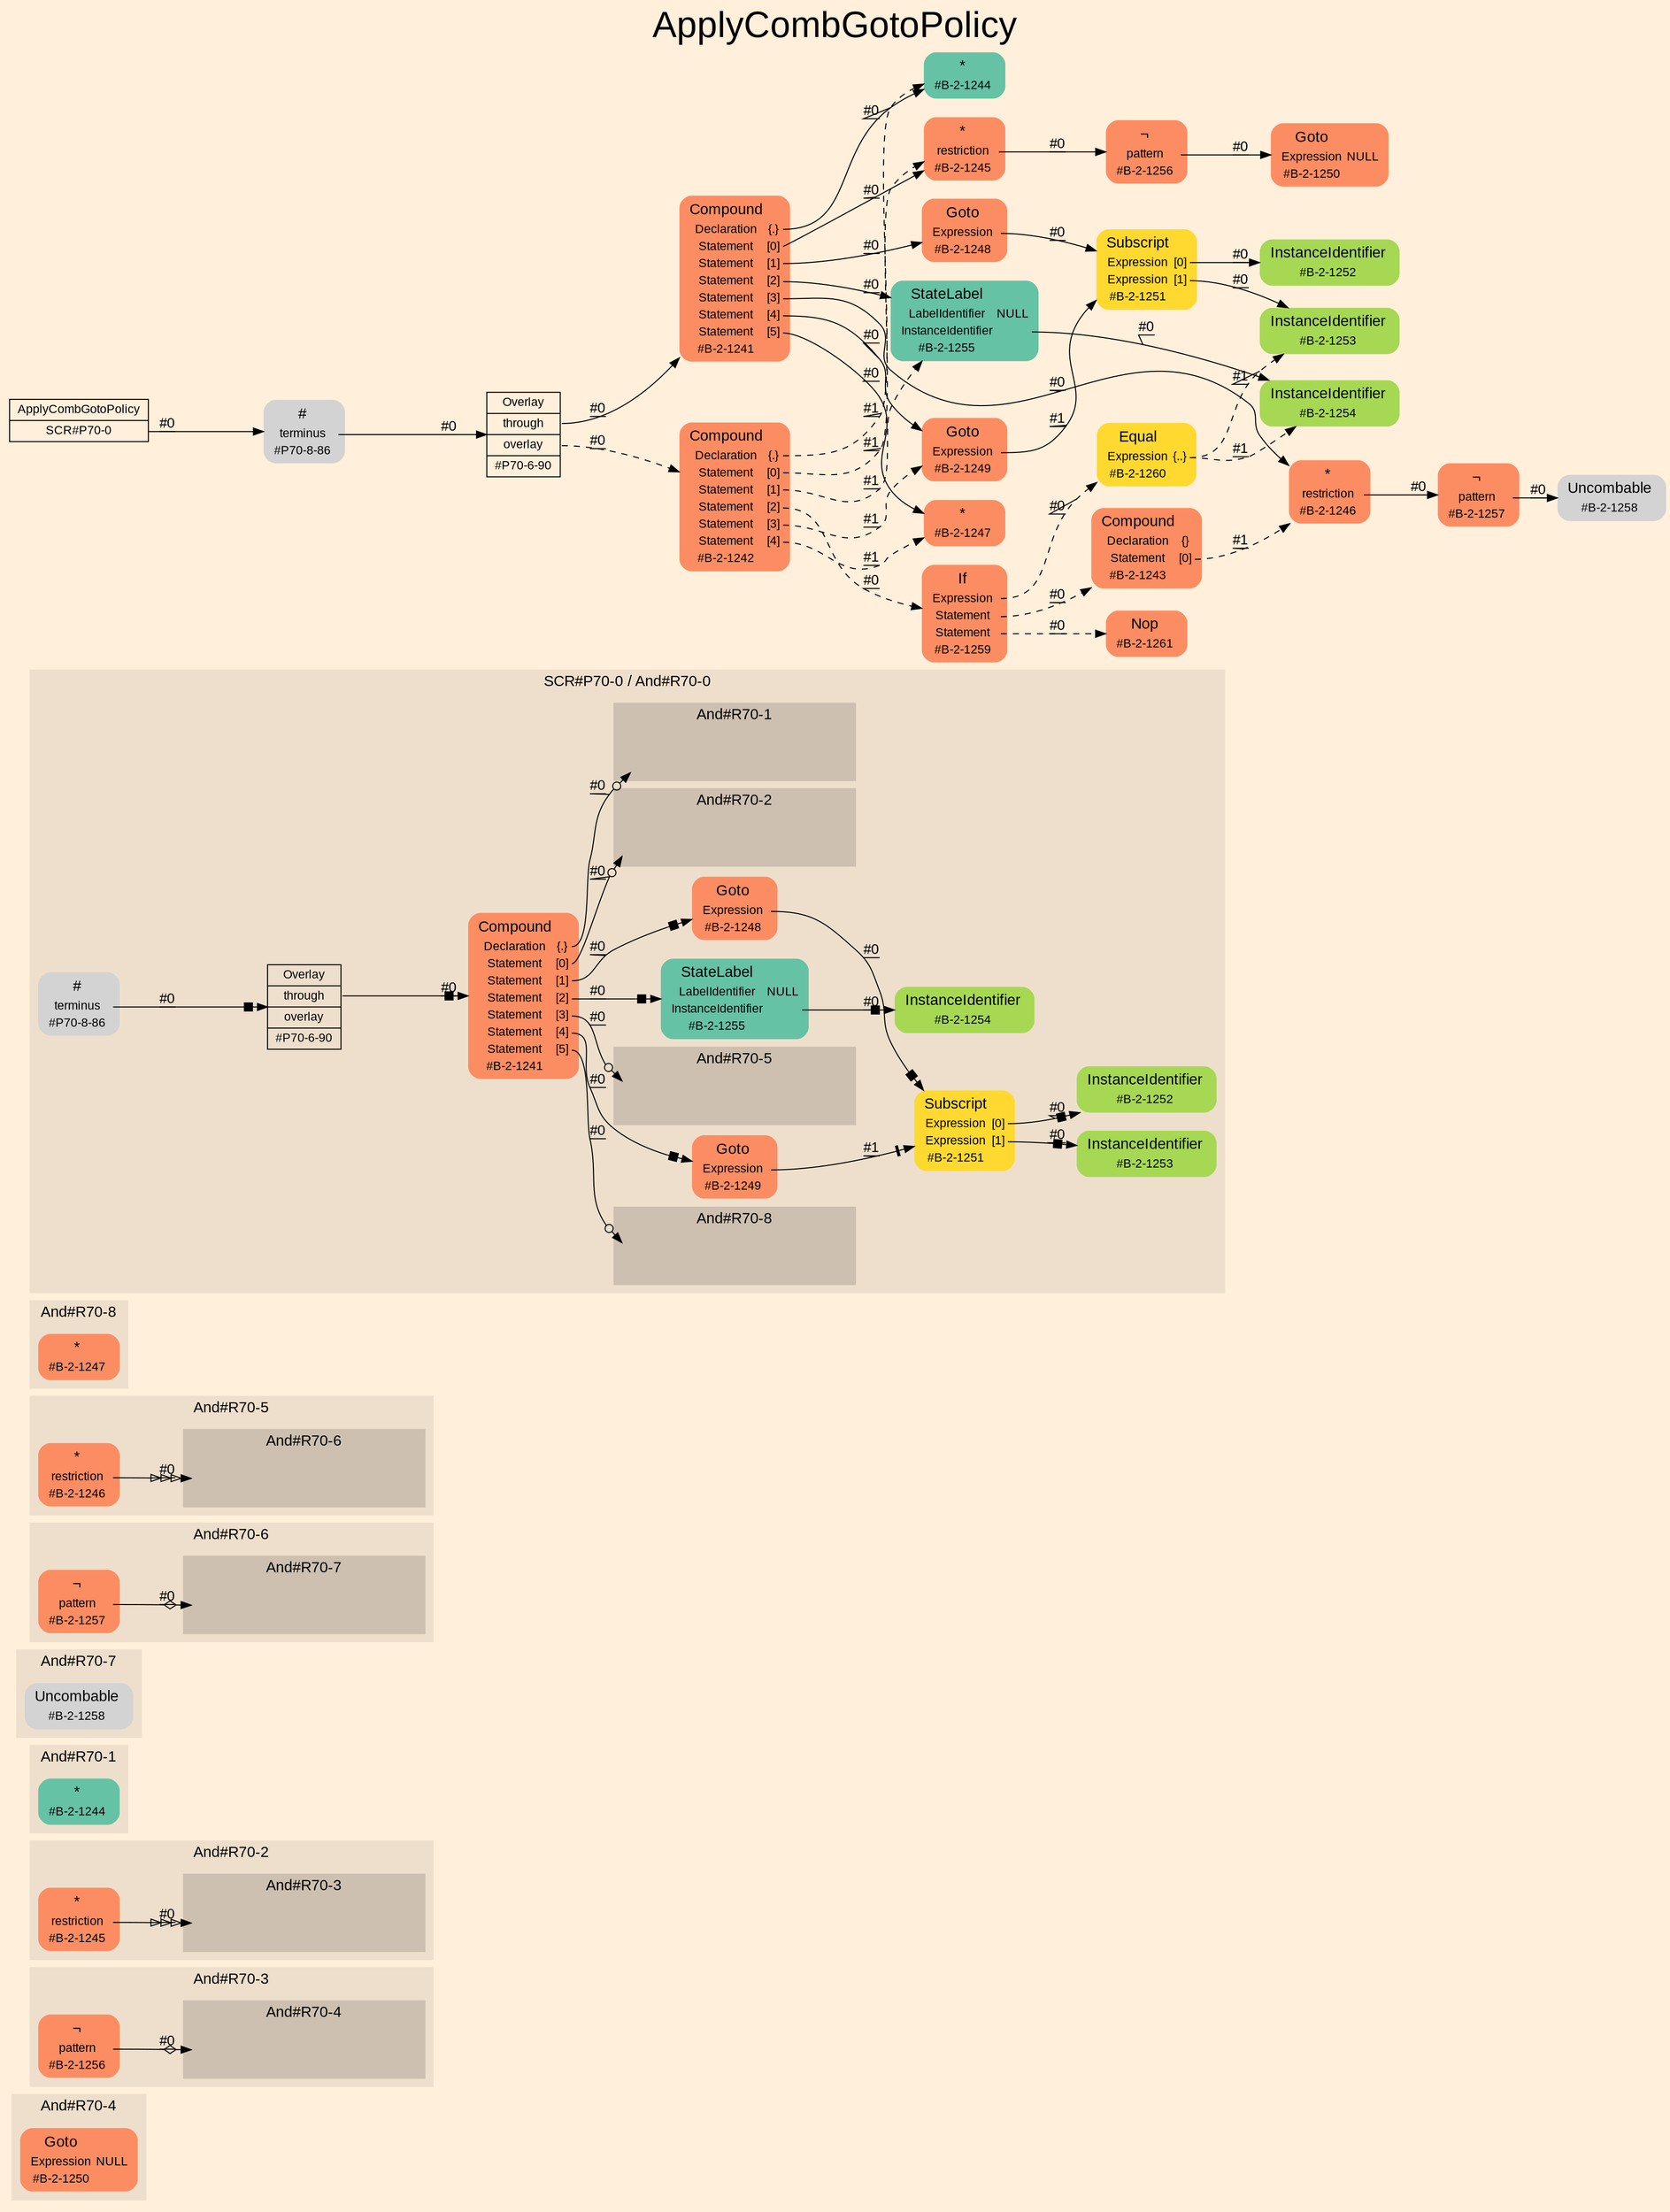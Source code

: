 digraph "ApplyCombGotoPolicy" {
label = "ApplyCombGotoPolicy"
labelloc = t
fontsize = "36"
graph [
    rankdir = "LR"
    ranksep = 0.3
    bgcolor = antiquewhite1
    color = black
    fontcolor = black
    fontname = "Arial"
];
node [
    fontname = "Arial"
];
edge [
    fontname = "Arial"
];

// -------------------- figure And#R70-4 --------------------
// -------- region And#R70-4 ----------
subgraph "clusterAnd#R70-4" {
    label = "And#R70-4"
    style = "filled"
    color = antiquewhite2
    fontsize = "15"
    // -------- block And#R70-4/#B-2-1250 ----------
    "And#R70-4/#B-2-1250" [
        shape = "plaintext"
        fillcolor = "/set28/2"
        label = <<TABLE BORDER="0" CELLBORDER="0" CELLSPACING="0">
         <TR><TD><FONT POINT-SIZE="15.0">Goto</FONT></TD><TD></TD></TR>
         <TR><TD>Expression</TD><TD PORT="port0">NULL</TD></TR>
         <TR><TD>#B-2-1250</TD><TD PORT="port1"></TD></TR>
        </TABLE>>
        style = "rounded,filled"
        fontsize = "12"
    ];
    
}


// -------------------- figure And#R70-3 --------------------
// -------- region And#R70-3 ----------
subgraph "clusterAnd#R70-3" {
    label = "And#R70-3"
    style = "filled"
    color = antiquewhite2
    fontsize = "15"
    // -------- block And#R70-3/#B-2-1256 ----------
    "And#R70-3/#B-2-1256" [
        shape = "plaintext"
        fillcolor = "/set28/2"
        label = <<TABLE BORDER="0" CELLBORDER="0" CELLSPACING="0">
         <TR><TD><FONT POINT-SIZE="15.0">¬</FONT></TD><TD></TD></TR>
         <TR><TD>pattern</TD><TD PORT="port0"></TD></TR>
         <TR><TD>#B-2-1256</TD><TD PORT="port1"></TD></TR>
        </TABLE>>
        style = "rounded,filled"
        fontsize = "12"
    ];
    
    "And#R70-3/#B-2-1256":port0 -> "And#R70-3/And#R70-4/#B-2-1250" [
        arrowhead="normalnoneodiamond"
        label = "#0"
        decorate = true
        color = black
        fontcolor = black
    ];
    
    // -------- region And#R70-3/And#R70-4 ----------
    subgraph "clusterAnd#R70-3/And#R70-4" {
        label = "And#R70-4"
        style = "filled"
        color = antiquewhite3
        fontsize = "15"
        // -------- block And#R70-3/And#R70-4/#B-2-1250 ----------
        "And#R70-3/And#R70-4/#B-2-1250" [
            shape = "none"
            style = "invisible"
        ];
        
    }
    
}


// -------------------- figure And#R70-2 --------------------
// -------- region And#R70-2 ----------
subgraph "clusterAnd#R70-2" {
    label = "And#R70-2"
    style = "filled"
    color = antiquewhite2
    fontsize = "15"
    // -------- block And#R70-2/#B-2-1245 ----------
    "And#R70-2/#B-2-1245" [
        shape = "plaintext"
        fillcolor = "/set28/2"
        label = <<TABLE BORDER="0" CELLBORDER="0" CELLSPACING="0">
         <TR><TD><FONT POINT-SIZE="15.0">*</FONT></TD><TD></TD></TR>
         <TR><TD>restriction</TD><TD PORT="port0"></TD></TR>
         <TR><TD>#B-2-1245</TD><TD PORT="port1"></TD></TR>
        </TABLE>>
        style = "rounded,filled"
        fontsize = "12"
    ];
    
    "And#R70-2/#B-2-1245":port0 -> "And#R70-2/And#R70-3/#B-2-1256" [
        arrowhead="normalonormalonormalonormal"
        label = "#0"
        decorate = true
        color = black
        fontcolor = black
    ];
    
    // -------- region And#R70-2/And#R70-3 ----------
    subgraph "clusterAnd#R70-2/And#R70-3" {
        label = "And#R70-3"
        style = "filled"
        color = antiquewhite3
        fontsize = "15"
        // -------- block And#R70-2/And#R70-3/#B-2-1256 ----------
        "And#R70-2/And#R70-3/#B-2-1256" [
            shape = "none"
            style = "invisible"
        ];
        
    }
    
}


// -------------------- figure And#R70-1 --------------------
// -------- region And#R70-1 ----------
subgraph "clusterAnd#R70-1" {
    label = "And#R70-1"
    style = "filled"
    color = antiquewhite2
    fontsize = "15"
    // -------- block And#R70-1/#B-2-1244 ----------
    "And#R70-1/#B-2-1244" [
        shape = "plaintext"
        fillcolor = "/set28/1"
        label = <<TABLE BORDER="0" CELLBORDER="0" CELLSPACING="0">
         <TR><TD><FONT POINT-SIZE="15.0">*</FONT></TD><TD></TD></TR>
         <TR><TD>#B-2-1244</TD><TD PORT="port0"></TD></TR>
        </TABLE>>
        style = "rounded,filled"
        fontsize = "12"
    ];
    
}


// -------------------- figure And#R70-7 --------------------
// -------- region And#R70-7 ----------
subgraph "clusterAnd#R70-7" {
    label = "And#R70-7"
    style = "filled"
    color = antiquewhite2
    fontsize = "15"
    // -------- block And#R70-7/#B-2-1258 ----------
    "And#R70-7/#B-2-1258" [
        shape = "plaintext"
        label = <<TABLE BORDER="0" CELLBORDER="0" CELLSPACING="0">
         <TR><TD><FONT POINT-SIZE="15.0">Uncombable</FONT></TD><TD></TD></TR>
         <TR><TD>#B-2-1258</TD><TD PORT="port0"></TD></TR>
        </TABLE>>
        style = "rounded,filled"
        fontsize = "12"
    ];
    
}


// -------------------- figure And#R70-6 --------------------
// -------- region And#R70-6 ----------
subgraph "clusterAnd#R70-6" {
    label = "And#R70-6"
    style = "filled"
    color = antiquewhite2
    fontsize = "15"
    // -------- block And#R70-6/#B-2-1257 ----------
    "And#R70-6/#B-2-1257" [
        shape = "plaintext"
        fillcolor = "/set28/2"
        label = <<TABLE BORDER="0" CELLBORDER="0" CELLSPACING="0">
         <TR><TD><FONT POINT-SIZE="15.0">¬</FONT></TD><TD></TD></TR>
         <TR><TD>pattern</TD><TD PORT="port0"></TD></TR>
         <TR><TD>#B-2-1257</TD><TD PORT="port1"></TD></TR>
        </TABLE>>
        style = "rounded,filled"
        fontsize = "12"
    ];
    
    "And#R70-6/#B-2-1257":port0 -> "And#R70-6/And#R70-7/#B-2-1258" [
        arrowhead="normalnoneodiamond"
        label = "#0"
        decorate = true
        color = black
        fontcolor = black
    ];
    
    // -------- region And#R70-6/And#R70-7 ----------
    subgraph "clusterAnd#R70-6/And#R70-7" {
        label = "And#R70-7"
        style = "filled"
        color = antiquewhite3
        fontsize = "15"
        // -------- block And#R70-6/And#R70-7/#B-2-1258 ----------
        "And#R70-6/And#R70-7/#B-2-1258" [
            shape = "none"
            style = "invisible"
        ];
        
    }
    
}


// -------------------- figure And#R70-5 --------------------
// -------- region And#R70-5 ----------
subgraph "clusterAnd#R70-5" {
    label = "And#R70-5"
    style = "filled"
    color = antiquewhite2
    fontsize = "15"
    // -------- block And#R70-5/#B-2-1246 ----------
    "And#R70-5/#B-2-1246" [
        shape = "plaintext"
        fillcolor = "/set28/2"
        label = <<TABLE BORDER="0" CELLBORDER="0" CELLSPACING="0">
         <TR><TD><FONT POINT-SIZE="15.0">*</FONT></TD><TD></TD></TR>
         <TR><TD>restriction</TD><TD PORT="port0"></TD></TR>
         <TR><TD>#B-2-1246</TD><TD PORT="port1"></TD></TR>
        </TABLE>>
        style = "rounded,filled"
        fontsize = "12"
    ];
    
    "And#R70-5/#B-2-1246":port0 -> "And#R70-5/And#R70-6/#B-2-1257" [
        arrowhead="normalonormalonormalonormal"
        label = "#0"
        decorate = true
        color = black
        fontcolor = black
    ];
    
    // -------- region And#R70-5/And#R70-6 ----------
    subgraph "clusterAnd#R70-5/And#R70-6" {
        label = "And#R70-6"
        style = "filled"
        color = antiquewhite3
        fontsize = "15"
        // -------- block And#R70-5/And#R70-6/#B-2-1257 ----------
        "And#R70-5/And#R70-6/#B-2-1257" [
            shape = "none"
            style = "invisible"
        ];
        
    }
    
}


// -------------------- figure And#R70-8 --------------------
// -------- region And#R70-8 ----------
subgraph "clusterAnd#R70-8" {
    label = "And#R70-8"
    style = "filled"
    color = antiquewhite2
    fontsize = "15"
    // -------- block And#R70-8/#B-2-1247 ----------
    "And#R70-8/#B-2-1247" [
        shape = "plaintext"
        fillcolor = "/set28/2"
        label = <<TABLE BORDER="0" CELLBORDER="0" CELLSPACING="0">
         <TR><TD><FONT POINT-SIZE="15.0">*</FONT></TD><TD></TD></TR>
         <TR><TD>#B-2-1247</TD><TD PORT="port0"></TD></TR>
        </TABLE>>
        style = "rounded,filled"
        fontsize = "12"
    ];
    
}


// -------------------- figure And#R70-0 --------------------
// -------- region And#R70-0 ----------
subgraph "clusterAnd#R70-0" {
    label = "SCR#P70-0 / And#R70-0"
    style = "filled"
    color = antiquewhite2
    fontsize = "15"
    // -------- block And#R70-0/#B-2-1248 ----------
    "And#R70-0/#B-2-1248" [
        shape = "plaintext"
        fillcolor = "/set28/2"
        label = <<TABLE BORDER="0" CELLBORDER="0" CELLSPACING="0">
         <TR><TD><FONT POINT-SIZE="15.0">Goto</FONT></TD><TD></TD></TR>
         <TR><TD>Expression</TD><TD PORT="port0"></TD></TR>
         <TR><TD>#B-2-1248</TD><TD PORT="port1"></TD></TR>
        </TABLE>>
        style = "rounded,filled"
        fontsize = "12"
    ];
    
    "And#R70-0/#B-2-1248":port0 -> "And#R70-0/#B-2-1251" [
        arrowhead="normalnonebox"
        label = "#0"
        decorate = true
        color = black
        fontcolor = black
    ];
    
    // -------- block And#R70-0/#B-2-1249 ----------
    "And#R70-0/#B-2-1249" [
        shape = "plaintext"
        fillcolor = "/set28/2"
        label = <<TABLE BORDER="0" CELLBORDER="0" CELLSPACING="0">
         <TR><TD><FONT POINT-SIZE="15.0">Goto</FONT></TD><TD></TD></TR>
         <TR><TD>Expression</TD><TD PORT="port0"></TD></TR>
         <TR><TD>#B-2-1249</TD><TD PORT="port1"></TD></TR>
        </TABLE>>
        style = "rounded,filled"
        fontsize = "12"
    ];
    
    "And#R70-0/#B-2-1249":port0 -> "And#R70-0/#B-2-1251" [
        arrowhead="normalnonetee"
        label = "#1"
        decorate = true
        color = black
        fontcolor = black
    ];
    
    // -------- block And#R70-0/#B-2-1241 ----------
    "And#R70-0/#B-2-1241" [
        shape = "plaintext"
        fillcolor = "/set28/2"
        label = <<TABLE BORDER="0" CELLBORDER="0" CELLSPACING="0">
         <TR><TD><FONT POINT-SIZE="15.0">Compound</FONT></TD><TD></TD></TR>
         <TR><TD>Declaration</TD><TD PORT="port0">{.}</TD></TR>
         <TR><TD>Statement</TD><TD PORT="port1">[0]</TD></TR>
         <TR><TD>Statement</TD><TD PORT="port2">[1]</TD></TR>
         <TR><TD>Statement</TD><TD PORT="port3">[2]</TD></TR>
         <TR><TD>Statement</TD><TD PORT="port4">[3]</TD></TR>
         <TR><TD>Statement</TD><TD PORT="port5">[4]</TD></TR>
         <TR><TD>Statement</TD><TD PORT="port6">[5]</TD></TR>
         <TR><TD>#B-2-1241</TD><TD PORT="port7"></TD></TR>
        </TABLE>>
        style = "rounded,filled"
        fontsize = "12"
    ];
    
    "And#R70-0/#B-2-1241":port0 -> "And#R70-0/And#R70-1/#B-2-1244" [
        arrowhead="normalnoneodot"
        label = "#0"
        decorate = true
        color = black
        fontcolor = black
    ];
    
    "And#R70-0/#B-2-1241":port1 -> "And#R70-0/And#R70-2/#B-2-1245" [
        arrowhead="normalnoneodot"
        label = "#0"
        decorate = true
        color = black
        fontcolor = black
    ];
    
    "And#R70-0/#B-2-1241":port2 -> "And#R70-0/#B-2-1248" [
        arrowhead="normalnonebox"
        label = "#0"
        decorate = true
        color = black
        fontcolor = black
    ];
    
    "And#R70-0/#B-2-1241":port3 -> "And#R70-0/#B-2-1255" [
        arrowhead="normalnonebox"
        label = "#0"
        decorate = true
        color = black
        fontcolor = black
    ];
    
    "And#R70-0/#B-2-1241":port4 -> "And#R70-0/And#R70-5/#B-2-1246" [
        arrowhead="normalnoneodot"
        label = "#0"
        decorate = true
        color = black
        fontcolor = black
    ];
    
    "And#R70-0/#B-2-1241":port5 -> "And#R70-0/#B-2-1249" [
        arrowhead="normalnonebox"
        label = "#0"
        decorate = true
        color = black
        fontcolor = black
    ];
    
    "And#R70-0/#B-2-1241":port6 -> "And#R70-0/And#R70-8/#B-2-1247" [
        arrowhead="normalnoneodot"
        label = "#0"
        decorate = true
        color = black
        fontcolor = black
    ];
    
    // -------- block And#R70-0/#B-2-1251 ----------
    "And#R70-0/#B-2-1251" [
        shape = "plaintext"
        fillcolor = "/set28/6"
        label = <<TABLE BORDER="0" CELLBORDER="0" CELLSPACING="0">
         <TR><TD><FONT POINT-SIZE="15.0">Subscript</FONT></TD><TD></TD></TR>
         <TR><TD>Expression</TD><TD PORT="port0">[0]</TD></TR>
         <TR><TD>Expression</TD><TD PORT="port1">[1]</TD></TR>
         <TR><TD>#B-2-1251</TD><TD PORT="port2"></TD></TR>
        </TABLE>>
        style = "rounded,filled"
        fontsize = "12"
    ];
    
    "And#R70-0/#B-2-1251":port0 -> "And#R70-0/#B-2-1252" [
        arrowhead="normalnonebox"
        label = "#0"
        decorate = true
        color = black
        fontcolor = black
    ];
    
    "And#R70-0/#B-2-1251":port1 -> "And#R70-0/#B-2-1253" [
        arrowhead="normalnonebox"
        label = "#0"
        decorate = true
        color = black
        fontcolor = black
    ];
    
    // -------- block And#R70-0/#B-2-1252 ----------
    "And#R70-0/#B-2-1252" [
        shape = "plaintext"
        fillcolor = "/set28/5"
        label = <<TABLE BORDER="0" CELLBORDER="0" CELLSPACING="0">
         <TR><TD><FONT POINT-SIZE="15.0">InstanceIdentifier</FONT></TD><TD></TD></TR>
         <TR><TD>#B-2-1252</TD><TD PORT="port0"></TD></TR>
        </TABLE>>
        style = "rounded,filled"
        fontsize = "12"
    ];
    
    // -------- block And#R70-0/#B-2-1253 ----------
    "And#R70-0/#B-2-1253" [
        shape = "plaintext"
        fillcolor = "/set28/5"
        label = <<TABLE BORDER="0" CELLBORDER="0" CELLSPACING="0">
         <TR><TD><FONT POINT-SIZE="15.0">InstanceIdentifier</FONT></TD><TD></TD></TR>
         <TR><TD>#B-2-1253</TD><TD PORT="port0"></TD></TR>
        </TABLE>>
        style = "rounded,filled"
        fontsize = "12"
    ];
    
    // -------- block And#R70-0/#B-2-1254 ----------
    "And#R70-0/#B-2-1254" [
        shape = "plaintext"
        fillcolor = "/set28/5"
        label = <<TABLE BORDER="0" CELLBORDER="0" CELLSPACING="0">
         <TR><TD><FONT POINT-SIZE="15.0">InstanceIdentifier</FONT></TD><TD></TD></TR>
         <TR><TD>#B-2-1254</TD><TD PORT="port0"></TD></TR>
        </TABLE>>
        style = "rounded,filled"
        fontsize = "12"
    ];
    
    // -------- block And#R70-0/#B-2-1255 ----------
    "And#R70-0/#B-2-1255" [
        shape = "plaintext"
        fillcolor = "/set28/1"
        label = <<TABLE BORDER="0" CELLBORDER="0" CELLSPACING="0">
         <TR><TD><FONT POINT-SIZE="15.0">StateLabel</FONT></TD><TD></TD></TR>
         <TR><TD>LabelIdentifier</TD><TD PORT="port0">NULL</TD></TR>
         <TR><TD>InstanceIdentifier</TD><TD PORT="port1"></TD></TR>
         <TR><TD>#B-2-1255</TD><TD PORT="port2"></TD></TR>
        </TABLE>>
        style = "rounded,filled"
        fontsize = "12"
    ];
    
    "And#R70-0/#B-2-1255":port1 -> "And#R70-0/#B-2-1254" [
        arrowhead="normalnonebox"
        label = "#0"
        decorate = true
        color = black
        fontcolor = black
    ];
    
    // -------- block And#R70-0/#P70-6-90 ----------
    "And#R70-0/#P70-6-90" [
        shape = "record"
        fillcolor = antiquewhite2
        label = "<fixed> Overlay | <port0> through | <port1> overlay | <port2> #P70-6-90"
        style = "filled"
        fontsize = "12"
        color = black
        fontcolor = black
    ];
    
    "And#R70-0/#P70-6-90":port0 -> "And#R70-0/#B-2-1241" [
        arrowhead="normalnonebox"
        label = "#0"
        decorate = true
        color = black
        fontcolor = black
    ];
    
    // -------- block And#R70-0/#P70-8-86 ----------
    "And#R70-0/#P70-8-86" [
        shape = "plaintext"
        label = <<TABLE BORDER="0" CELLBORDER="0" CELLSPACING="0">
         <TR><TD><FONT POINT-SIZE="15.0">#</FONT></TD><TD></TD></TR>
         <TR><TD>terminus</TD><TD PORT="port0"></TD></TR>
         <TR><TD>#P70-8-86</TD><TD PORT="port1"></TD></TR>
        </TABLE>>
        style = "rounded,filled"
        fontsize = "12"
    ];
    
    "And#R70-0/#P70-8-86":port0 -> "And#R70-0/#P70-6-90" [
        arrowhead="normalnonebox"
        label = "#0"
        decorate = true
        color = black
        fontcolor = black
    ];
    
    // -------- region And#R70-0/And#R70-1 ----------
    subgraph "clusterAnd#R70-0/And#R70-1" {
        label = "And#R70-1"
        style = "filled"
        color = antiquewhite3
        fontsize = "15"
        // -------- block And#R70-0/And#R70-1/#B-2-1244 ----------
        "And#R70-0/And#R70-1/#B-2-1244" [
            shape = "none"
            style = "invisible"
        ];
        
    }
    
    // -------- region And#R70-0/And#R70-2 ----------
    subgraph "clusterAnd#R70-0/And#R70-2" {
        label = "And#R70-2"
        style = "filled"
        color = antiquewhite3
        fontsize = "15"
        // -------- block And#R70-0/And#R70-2/#B-2-1245 ----------
        "And#R70-0/And#R70-2/#B-2-1245" [
            shape = "none"
            style = "invisible"
        ];
        
    }
    
    // -------- region And#R70-0/And#R70-5 ----------
    subgraph "clusterAnd#R70-0/And#R70-5" {
        label = "And#R70-5"
        style = "filled"
        color = antiquewhite3
        fontsize = "15"
        // -------- block And#R70-0/And#R70-5/#B-2-1246 ----------
        "And#R70-0/And#R70-5/#B-2-1246" [
            shape = "none"
            style = "invisible"
        ];
        
    }
    
    // -------- region And#R70-0/And#R70-8 ----------
    subgraph "clusterAnd#R70-0/And#R70-8" {
        label = "And#R70-8"
        style = "filled"
        color = antiquewhite3
        fontsize = "15"
        // -------- block And#R70-0/And#R70-8/#B-2-1247 ----------
        "And#R70-0/And#R70-8/#B-2-1247" [
            shape = "none"
            style = "invisible"
        ];
        
    }
    
}


// -------------------- transformation figure --------------------
// -------- block CR#P70-0 ----------
"CR#P70-0" [
    shape = "record"
    fillcolor = antiquewhite1
    label = "<fixed> ApplyCombGotoPolicy | <port0> SCR#P70-0"
    style = "filled"
    fontsize = "12"
    color = black
    fontcolor = black
];

"CR#P70-0":port0 -> "#P70-8-86" [
    label = "#0"
    decorate = true
    color = black
    fontcolor = black
];

// -------- block #P70-8-86 ----------
"#P70-8-86" [
    shape = "plaintext"
    label = <<TABLE BORDER="0" CELLBORDER="0" CELLSPACING="0">
     <TR><TD><FONT POINT-SIZE="15.0">#</FONT></TD><TD></TD></TR>
     <TR><TD>terminus</TD><TD PORT="port0"></TD></TR>
     <TR><TD>#P70-8-86</TD><TD PORT="port1"></TD></TR>
    </TABLE>>
    style = "rounded,filled"
    fontsize = "12"
];

"#P70-8-86":port0 -> "#P70-6-90" [
    label = "#0"
    decorate = true
    color = black
    fontcolor = black
];

// -------- block #P70-6-90 ----------
"#P70-6-90" [
    shape = "record"
    fillcolor = antiquewhite1
    label = "<fixed> Overlay | <port0> through | <port1> overlay | <port2> #P70-6-90"
    style = "filled"
    fontsize = "12"
    color = black
    fontcolor = black
];

"#P70-6-90":port0 -> "#B-2-1241" [
    label = "#0"
    decorate = true
    color = black
    fontcolor = black
];

"#P70-6-90":port1 -> "#B-2-1242" [
    style="dashed"
    label = "#0"
    decorate = true
    color = black
    fontcolor = black
];

// -------- block #B-2-1241 ----------
"#B-2-1241" [
    shape = "plaintext"
    fillcolor = "/set28/2"
    label = <<TABLE BORDER="0" CELLBORDER="0" CELLSPACING="0">
     <TR><TD><FONT POINT-SIZE="15.0">Compound</FONT></TD><TD></TD></TR>
     <TR><TD>Declaration</TD><TD PORT="port0">{.}</TD></TR>
     <TR><TD>Statement</TD><TD PORT="port1">[0]</TD></TR>
     <TR><TD>Statement</TD><TD PORT="port2">[1]</TD></TR>
     <TR><TD>Statement</TD><TD PORT="port3">[2]</TD></TR>
     <TR><TD>Statement</TD><TD PORT="port4">[3]</TD></TR>
     <TR><TD>Statement</TD><TD PORT="port5">[4]</TD></TR>
     <TR><TD>Statement</TD><TD PORT="port6">[5]</TD></TR>
     <TR><TD>#B-2-1241</TD><TD PORT="port7"></TD></TR>
    </TABLE>>
    style = "rounded,filled"
    fontsize = "12"
];

"#B-2-1241":port0 -> "#B-2-1244" [
    label = "#0"
    decorate = true
    color = black
    fontcolor = black
];

"#B-2-1241":port1 -> "#B-2-1245" [
    label = "#0"
    decorate = true
    color = black
    fontcolor = black
];

"#B-2-1241":port2 -> "#B-2-1248" [
    label = "#0"
    decorate = true
    color = black
    fontcolor = black
];

"#B-2-1241":port3 -> "#B-2-1255" [
    label = "#0"
    decorate = true
    color = black
    fontcolor = black
];

"#B-2-1241":port4 -> "#B-2-1246" [
    label = "#0"
    decorate = true
    color = black
    fontcolor = black
];

"#B-2-1241":port5 -> "#B-2-1249" [
    label = "#0"
    decorate = true
    color = black
    fontcolor = black
];

"#B-2-1241":port6 -> "#B-2-1247" [
    label = "#0"
    decorate = true
    color = black
    fontcolor = black
];

// -------- block #B-2-1244 ----------
"#B-2-1244" [
    shape = "plaintext"
    fillcolor = "/set28/1"
    label = <<TABLE BORDER="0" CELLBORDER="0" CELLSPACING="0">
     <TR><TD><FONT POINT-SIZE="15.0">*</FONT></TD><TD></TD></TR>
     <TR><TD>#B-2-1244</TD><TD PORT="port0"></TD></TR>
    </TABLE>>
    style = "rounded,filled"
    fontsize = "12"
];

// -------- block #B-2-1245 ----------
"#B-2-1245" [
    shape = "plaintext"
    fillcolor = "/set28/2"
    label = <<TABLE BORDER="0" CELLBORDER="0" CELLSPACING="0">
     <TR><TD><FONT POINT-SIZE="15.0">*</FONT></TD><TD></TD></TR>
     <TR><TD>restriction</TD><TD PORT="port0"></TD></TR>
     <TR><TD>#B-2-1245</TD><TD PORT="port1"></TD></TR>
    </TABLE>>
    style = "rounded,filled"
    fontsize = "12"
];

"#B-2-1245":port0 -> "#B-2-1256" [
    label = "#0"
    decorate = true
    color = black
    fontcolor = black
];

// -------- block #B-2-1256 ----------
"#B-2-1256" [
    shape = "plaintext"
    fillcolor = "/set28/2"
    label = <<TABLE BORDER="0" CELLBORDER="0" CELLSPACING="0">
     <TR><TD><FONT POINT-SIZE="15.0">¬</FONT></TD><TD></TD></TR>
     <TR><TD>pattern</TD><TD PORT="port0"></TD></TR>
     <TR><TD>#B-2-1256</TD><TD PORT="port1"></TD></TR>
    </TABLE>>
    style = "rounded,filled"
    fontsize = "12"
];

"#B-2-1256":port0 -> "#B-2-1250" [
    label = "#0"
    decorate = true
    color = black
    fontcolor = black
];

// -------- block #B-2-1250 ----------
"#B-2-1250" [
    shape = "plaintext"
    fillcolor = "/set28/2"
    label = <<TABLE BORDER="0" CELLBORDER="0" CELLSPACING="0">
     <TR><TD><FONT POINT-SIZE="15.0">Goto</FONT></TD><TD></TD></TR>
     <TR><TD>Expression</TD><TD PORT="port0">NULL</TD></TR>
     <TR><TD>#B-2-1250</TD><TD PORT="port1"></TD></TR>
    </TABLE>>
    style = "rounded,filled"
    fontsize = "12"
];

// -------- block #B-2-1248 ----------
"#B-2-1248" [
    shape = "plaintext"
    fillcolor = "/set28/2"
    label = <<TABLE BORDER="0" CELLBORDER="0" CELLSPACING="0">
     <TR><TD><FONT POINT-SIZE="15.0">Goto</FONT></TD><TD></TD></TR>
     <TR><TD>Expression</TD><TD PORT="port0"></TD></TR>
     <TR><TD>#B-2-1248</TD><TD PORT="port1"></TD></TR>
    </TABLE>>
    style = "rounded,filled"
    fontsize = "12"
];

"#B-2-1248":port0 -> "#B-2-1251" [
    label = "#0"
    decorate = true
    color = black
    fontcolor = black
];

// -------- block #B-2-1251 ----------
"#B-2-1251" [
    shape = "plaintext"
    fillcolor = "/set28/6"
    label = <<TABLE BORDER="0" CELLBORDER="0" CELLSPACING="0">
     <TR><TD><FONT POINT-SIZE="15.0">Subscript</FONT></TD><TD></TD></TR>
     <TR><TD>Expression</TD><TD PORT="port0">[0]</TD></TR>
     <TR><TD>Expression</TD><TD PORT="port1">[1]</TD></TR>
     <TR><TD>#B-2-1251</TD><TD PORT="port2"></TD></TR>
    </TABLE>>
    style = "rounded,filled"
    fontsize = "12"
];

"#B-2-1251":port0 -> "#B-2-1252" [
    label = "#0"
    decorate = true
    color = black
    fontcolor = black
];

"#B-2-1251":port1 -> "#B-2-1253" [
    label = "#0"
    decorate = true
    color = black
    fontcolor = black
];

// -------- block #B-2-1252 ----------
"#B-2-1252" [
    shape = "plaintext"
    fillcolor = "/set28/5"
    label = <<TABLE BORDER="0" CELLBORDER="0" CELLSPACING="0">
     <TR><TD><FONT POINT-SIZE="15.0">InstanceIdentifier</FONT></TD><TD></TD></TR>
     <TR><TD>#B-2-1252</TD><TD PORT="port0"></TD></TR>
    </TABLE>>
    style = "rounded,filled"
    fontsize = "12"
];

// -------- block #B-2-1253 ----------
"#B-2-1253" [
    shape = "plaintext"
    fillcolor = "/set28/5"
    label = <<TABLE BORDER="0" CELLBORDER="0" CELLSPACING="0">
     <TR><TD><FONT POINT-SIZE="15.0">InstanceIdentifier</FONT></TD><TD></TD></TR>
     <TR><TD>#B-2-1253</TD><TD PORT="port0"></TD></TR>
    </TABLE>>
    style = "rounded,filled"
    fontsize = "12"
];

// -------- block #B-2-1255 ----------
"#B-2-1255" [
    shape = "plaintext"
    fillcolor = "/set28/1"
    label = <<TABLE BORDER="0" CELLBORDER="0" CELLSPACING="0">
     <TR><TD><FONT POINT-SIZE="15.0">StateLabel</FONT></TD><TD></TD></TR>
     <TR><TD>LabelIdentifier</TD><TD PORT="port0">NULL</TD></TR>
     <TR><TD>InstanceIdentifier</TD><TD PORT="port1"></TD></TR>
     <TR><TD>#B-2-1255</TD><TD PORT="port2"></TD></TR>
    </TABLE>>
    style = "rounded,filled"
    fontsize = "12"
];

"#B-2-1255":port1 -> "#B-2-1254" [
    label = "#0"
    decorate = true
    color = black
    fontcolor = black
];

// -------- block #B-2-1254 ----------
"#B-2-1254" [
    shape = "plaintext"
    fillcolor = "/set28/5"
    label = <<TABLE BORDER="0" CELLBORDER="0" CELLSPACING="0">
     <TR><TD><FONT POINT-SIZE="15.0">InstanceIdentifier</FONT></TD><TD></TD></TR>
     <TR><TD>#B-2-1254</TD><TD PORT="port0"></TD></TR>
    </TABLE>>
    style = "rounded,filled"
    fontsize = "12"
];

// -------- block #B-2-1246 ----------
"#B-2-1246" [
    shape = "plaintext"
    fillcolor = "/set28/2"
    label = <<TABLE BORDER="0" CELLBORDER="0" CELLSPACING="0">
     <TR><TD><FONT POINT-SIZE="15.0">*</FONT></TD><TD></TD></TR>
     <TR><TD>restriction</TD><TD PORT="port0"></TD></TR>
     <TR><TD>#B-2-1246</TD><TD PORT="port1"></TD></TR>
    </TABLE>>
    style = "rounded,filled"
    fontsize = "12"
];

"#B-2-1246":port0 -> "#B-2-1257" [
    label = "#0"
    decorate = true
    color = black
    fontcolor = black
];

// -------- block #B-2-1257 ----------
"#B-2-1257" [
    shape = "plaintext"
    fillcolor = "/set28/2"
    label = <<TABLE BORDER="0" CELLBORDER="0" CELLSPACING="0">
     <TR><TD><FONT POINT-SIZE="15.0">¬</FONT></TD><TD></TD></TR>
     <TR><TD>pattern</TD><TD PORT="port0"></TD></TR>
     <TR><TD>#B-2-1257</TD><TD PORT="port1"></TD></TR>
    </TABLE>>
    style = "rounded,filled"
    fontsize = "12"
];

"#B-2-1257":port0 -> "#B-2-1258" [
    label = "#0"
    decorate = true
    color = black
    fontcolor = black
];

// -------- block #B-2-1258 ----------
"#B-2-1258" [
    shape = "plaintext"
    label = <<TABLE BORDER="0" CELLBORDER="0" CELLSPACING="0">
     <TR><TD><FONT POINT-SIZE="15.0">Uncombable</FONT></TD><TD></TD></TR>
     <TR><TD>#B-2-1258</TD><TD PORT="port0"></TD></TR>
    </TABLE>>
    style = "rounded,filled"
    fontsize = "12"
];

// -------- block #B-2-1249 ----------
"#B-2-1249" [
    shape = "plaintext"
    fillcolor = "/set28/2"
    label = <<TABLE BORDER="0" CELLBORDER="0" CELLSPACING="0">
     <TR><TD><FONT POINT-SIZE="15.0">Goto</FONT></TD><TD></TD></TR>
     <TR><TD>Expression</TD><TD PORT="port0"></TD></TR>
     <TR><TD>#B-2-1249</TD><TD PORT="port1"></TD></TR>
    </TABLE>>
    style = "rounded,filled"
    fontsize = "12"
];

"#B-2-1249":port0 -> "#B-2-1251" [
    label = "#1"
    decorate = true
    color = black
    fontcolor = black
];

// -------- block #B-2-1247 ----------
"#B-2-1247" [
    shape = "plaintext"
    fillcolor = "/set28/2"
    label = <<TABLE BORDER="0" CELLBORDER="0" CELLSPACING="0">
     <TR><TD><FONT POINT-SIZE="15.0">*</FONT></TD><TD></TD></TR>
     <TR><TD>#B-2-1247</TD><TD PORT="port0"></TD></TR>
    </TABLE>>
    style = "rounded,filled"
    fontsize = "12"
];

// -------- block #B-2-1242 ----------
"#B-2-1242" [
    shape = "plaintext"
    fillcolor = "/set28/2"
    label = <<TABLE BORDER="0" CELLBORDER="0" CELLSPACING="0">
     <TR><TD><FONT POINT-SIZE="15.0">Compound</FONT></TD><TD></TD></TR>
     <TR><TD>Declaration</TD><TD PORT="port0">{.}</TD></TR>
     <TR><TD>Statement</TD><TD PORT="port1">[0]</TD></TR>
     <TR><TD>Statement</TD><TD PORT="port2">[1]</TD></TR>
     <TR><TD>Statement</TD><TD PORT="port3">[2]</TD></TR>
     <TR><TD>Statement</TD><TD PORT="port4">[3]</TD></TR>
     <TR><TD>Statement</TD><TD PORT="port5">[4]</TD></TR>
     <TR><TD>#B-2-1242</TD><TD PORT="port6"></TD></TR>
    </TABLE>>
    style = "rounded,filled"
    fontsize = "12"
];

"#B-2-1242":port0 -> "#B-2-1244" [
    style="dashed"
    label = "#1"
    decorate = true
    color = black
    fontcolor = black
];

"#B-2-1242":port1 -> "#B-2-1245" [
    style="dashed"
    label = "#1"
    decorate = true
    color = black
    fontcolor = black
];

"#B-2-1242":port2 -> "#B-2-1255" [
    style="dashed"
    label = "#1"
    decorate = true
    color = black
    fontcolor = black
];

"#B-2-1242":port3 -> "#B-2-1259" [
    style="dashed"
    label = "#0"
    decorate = true
    color = black
    fontcolor = black
];

"#B-2-1242":port4 -> "#B-2-1249" [
    style="dashed"
    label = "#1"
    decorate = true
    color = black
    fontcolor = black
];

"#B-2-1242":port5 -> "#B-2-1247" [
    style="dashed"
    label = "#1"
    decorate = true
    color = black
    fontcolor = black
];

// -------- block #B-2-1259 ----------
"#B-2-1259" [
    shape = "plaintext"
    fillcolor = "/set28/2"
    label = <<TABLE BORDER="0" CELLBORDER="0" CELLSPACING="0">
     <TR><TD><FONT POINT-SIZE="15.0">If</FONT></TD><TD></TD></TR>
     <TR><TD>Expression</TD><TD PORT="port0"></TD></TR>
     <TR><TD>Statement</TD><TD PORT="port1"></TD></TR>
     <TR><TD>Statement</TD><TD PORT="port2"></TD></TR>
     <TR><TD>#B-2-1259</TD><TD PORT="port3"></TD></TR>
    </TABLE>>
    style = "rounded,filled"
    fontsize = "12"
];

"#B-2-1259":port0 -> "#B-2-1260" [
    style="dashed"
    label = "#0"
    decorate = true
    color = black
    fontcolor = black
];

"#B-2-1259":port1 -> "#B-2-1243" [
    style="dashed"
    label = "#0"
    decorate = true
    color = black
    fontcolor = black
];

"#B-2-1259":port2 -> "#B-2-1261" [
    style="dashed"
    label = "#0"
    decorate = true
    color = black
    fontcolor = black
];

// -------- block #B-2-1260 ----------
"#B-2-1260" [
    shape = "plaintext"
    fillcolor = "/set28/6"
    label = <<TABLE BORDER="0" CELLBORDER="0" CELLSPACING="0">
     <TR><TD><FONT POINT-SIZE="15.0">Equal</FONT></TD><TD></TD></TR>
     <TR><TD>Expression</TD><TD PORT="port0">{..}</TD></TR>
     <TR><TD>#B-2-1260</TD><TD PORT="port1"></TD></TR>
    </TABLE>>
    style = "rounded,filled"
    fontsize = "12"
];

"#B-2-1260":port0 -> "#B-2-1253" [
    style="dashed"
    label = "#1"
    decorate = true
    color = black
    fontcolor = black
];

"#B-2-1260":port0 -> "#B-2-1254" [
    style="dashed"
    label = "#1"
    decorate = true
    color = black
    fontcolor = black
];

// -------- block #B-2-1243 ----------
"#B-2-1243" [
    shape = "plaintext"
    fillcolor = "/set28/2"
    label = <<TABLE BORDER="0" CELLBORDER="0" CELLSPACING="0">
     <TR><TD><FONT POINT-SIZE="15.0">Compound</FONT></TD><TD></TD></TR>
     <TR><TD>Declaration</TD><TD PORT="port0">{}</TD></TR>
     <TR><TD>Statement</TD><TD PORT="port1">[0]</TD></TR>
     <TR><TD>#B-2-1243</TD><TD PORT="port2"></TD></TR>
    </TABLE>>
    style = "rounded,filled"
    fontsize = "12"
];

"#B-2-1243":port1 -> "#B-2-1246" [
    style="dashed"
    label = "#1"
    decorate = true
    color = black
    fontcolor = black
];

// -------- block #B-2-1261 ----------
"#B-2-1261" [
    shape = "plaintext"
    fillcolor = "/set28/2"
    label = <<TABLE BORDER="0" CELLBORDER="0" CELLSPACING="0">
     <TR><TD><FONT POINT-SIZE="15.0">Nop</FONT></TD><TD></TD></TR>
     <TR><TD>#B-2-1261</TD><TD PORT="port0"></TD></TR>
    </TABLE>>
    style = "rounded,filled"
    fontsize = "12"
];


}
